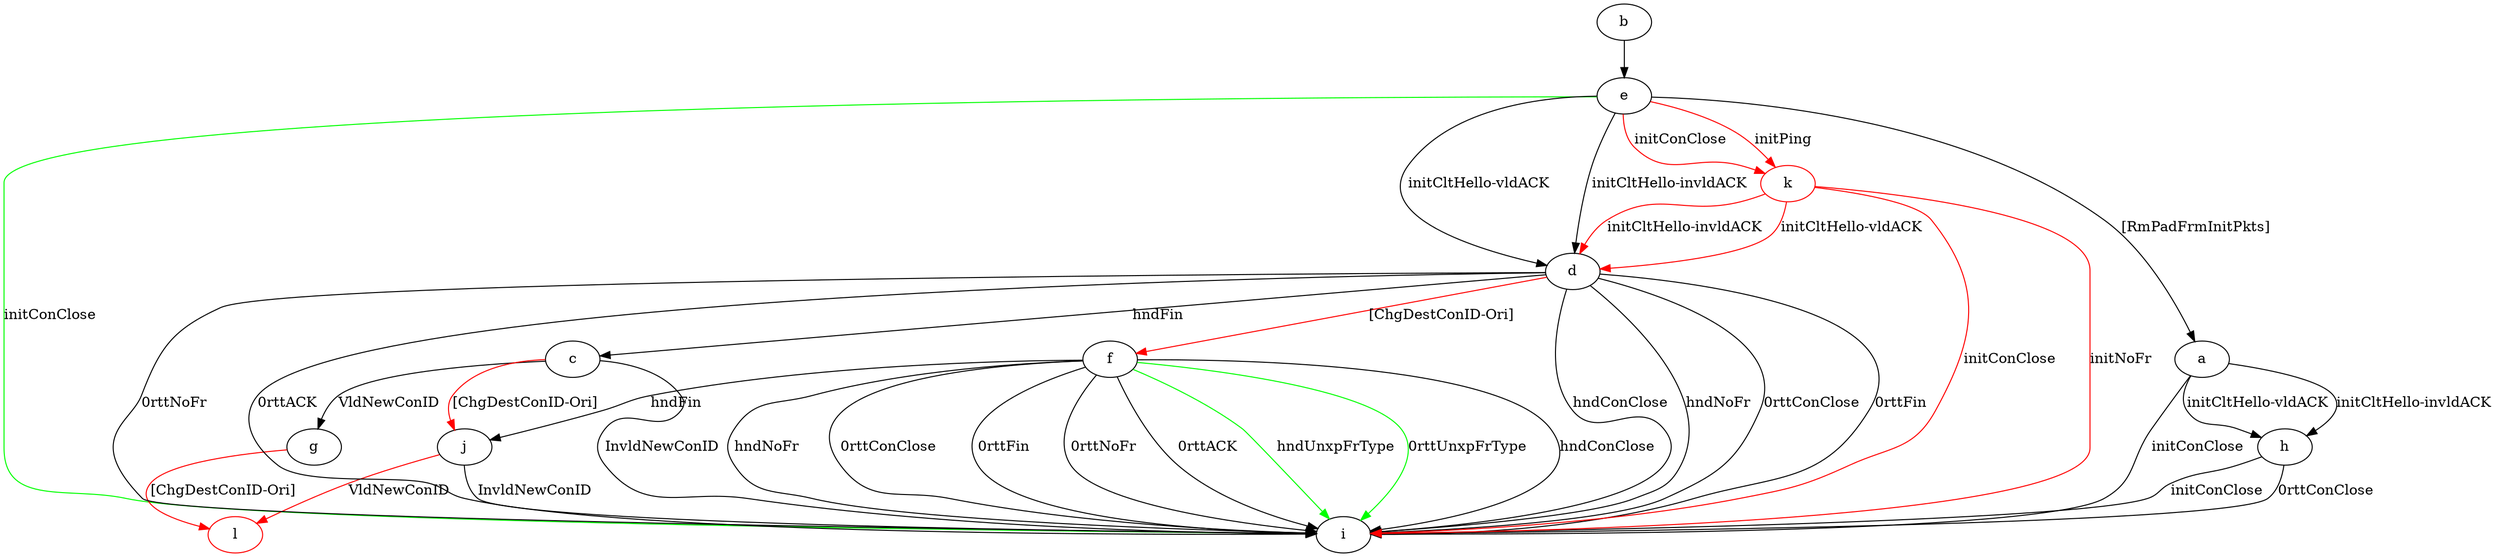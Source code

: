 digraph "" {
	a -> h	[key=0,
		label="initCltHello-vldACK "];
	a -> h	[key=1,
		label="initCltHello-invldACK "];
	a -> i	[key=0,
		label="initConClose "];
	b -> e	[key=0];
	c -> g	[key=0,
		label="VldNewConID "];
	c -> i	[key=0,
		label="InvldNewConID "];
	c -> j	[key=0,
		color=red,
		label="[ChgDestConID-Ori] "];
	d -> c	[key=0,
		label="hndFin "];
	d -> f	[key=0,
		color=red,
		label="[ChgDestConID-Ori] "];
	d -> i	[key=0,
		label="hndConClose "];
	d -> i	[key=1,
		label="hndNoFr "];
	d -> i	[key=2,
		label="0rttConClose "];
	d -> i	[key=3,
		label="0rttFin "];
	d -> i	[key=4,
		label="0rttNoFr "];
	d -> i	[key=5,
		label="0rttACK "];
	e -> a	[key=0,
		label="[RmPadFrmInitPkts] "];
	e -> d	[key=0,
		label="initCltHello-vldACK "];
	e -> d	[key=1,
		label="initCltHello-invldACK "];
	e -> i	[key=0,
		color=green,
		label="initConClose "];
	k	[color=red];
	e -> k	[key=0,
		color=red,
		label="initPing "];
	e -> k	[key=1,
		color=red,
		label="initConClose "];
	f -> i	[key=0,
		label="hndConClose "];
	f -> i	[key=1,
		label="hndNoFr "];
	f -> i	[key=2,
		label="0rttConClose "];
	f -> i	[key=3,
		label="0rttFin "];
	f -> i	[key=4,
		label="0rttNoFr "];
	f -> i	[key=5,
		label="0rttACK "];
	f -> i	[key=6,
		color=green,
		label="hndUnxpFrType "];
	f -> i	[key=7,
		color=green,
		label="0rttUnxpFrType "];
	f -> j	[key=0,
		label="hndFin "];
	l	[color=red];
	g -> l	[key=0,
		color=red,
		label="[ChgDestConID-Ori] "];
	h -> i	[key=0,
		label="initConClose "];
	h -> i	[key=1,
		label="0rttConClose "];
	j -> i	[key=0,
		label="InvldNewConID "];
	j -> l	[key=0,
		color=red,
		label="VldNewConID "];
	k -> d	[key=0,
		color=red,
		label="initCltHello-vldACK "];
	k -> d	[key=1,
		color=red,
		label="initCltHello-invldACK "];
	k -> i	[key=0,
		color=red,
		label="initConClose "];
	k -> i	[key=1,
		color=red,
		label="initNoFr "];
}
